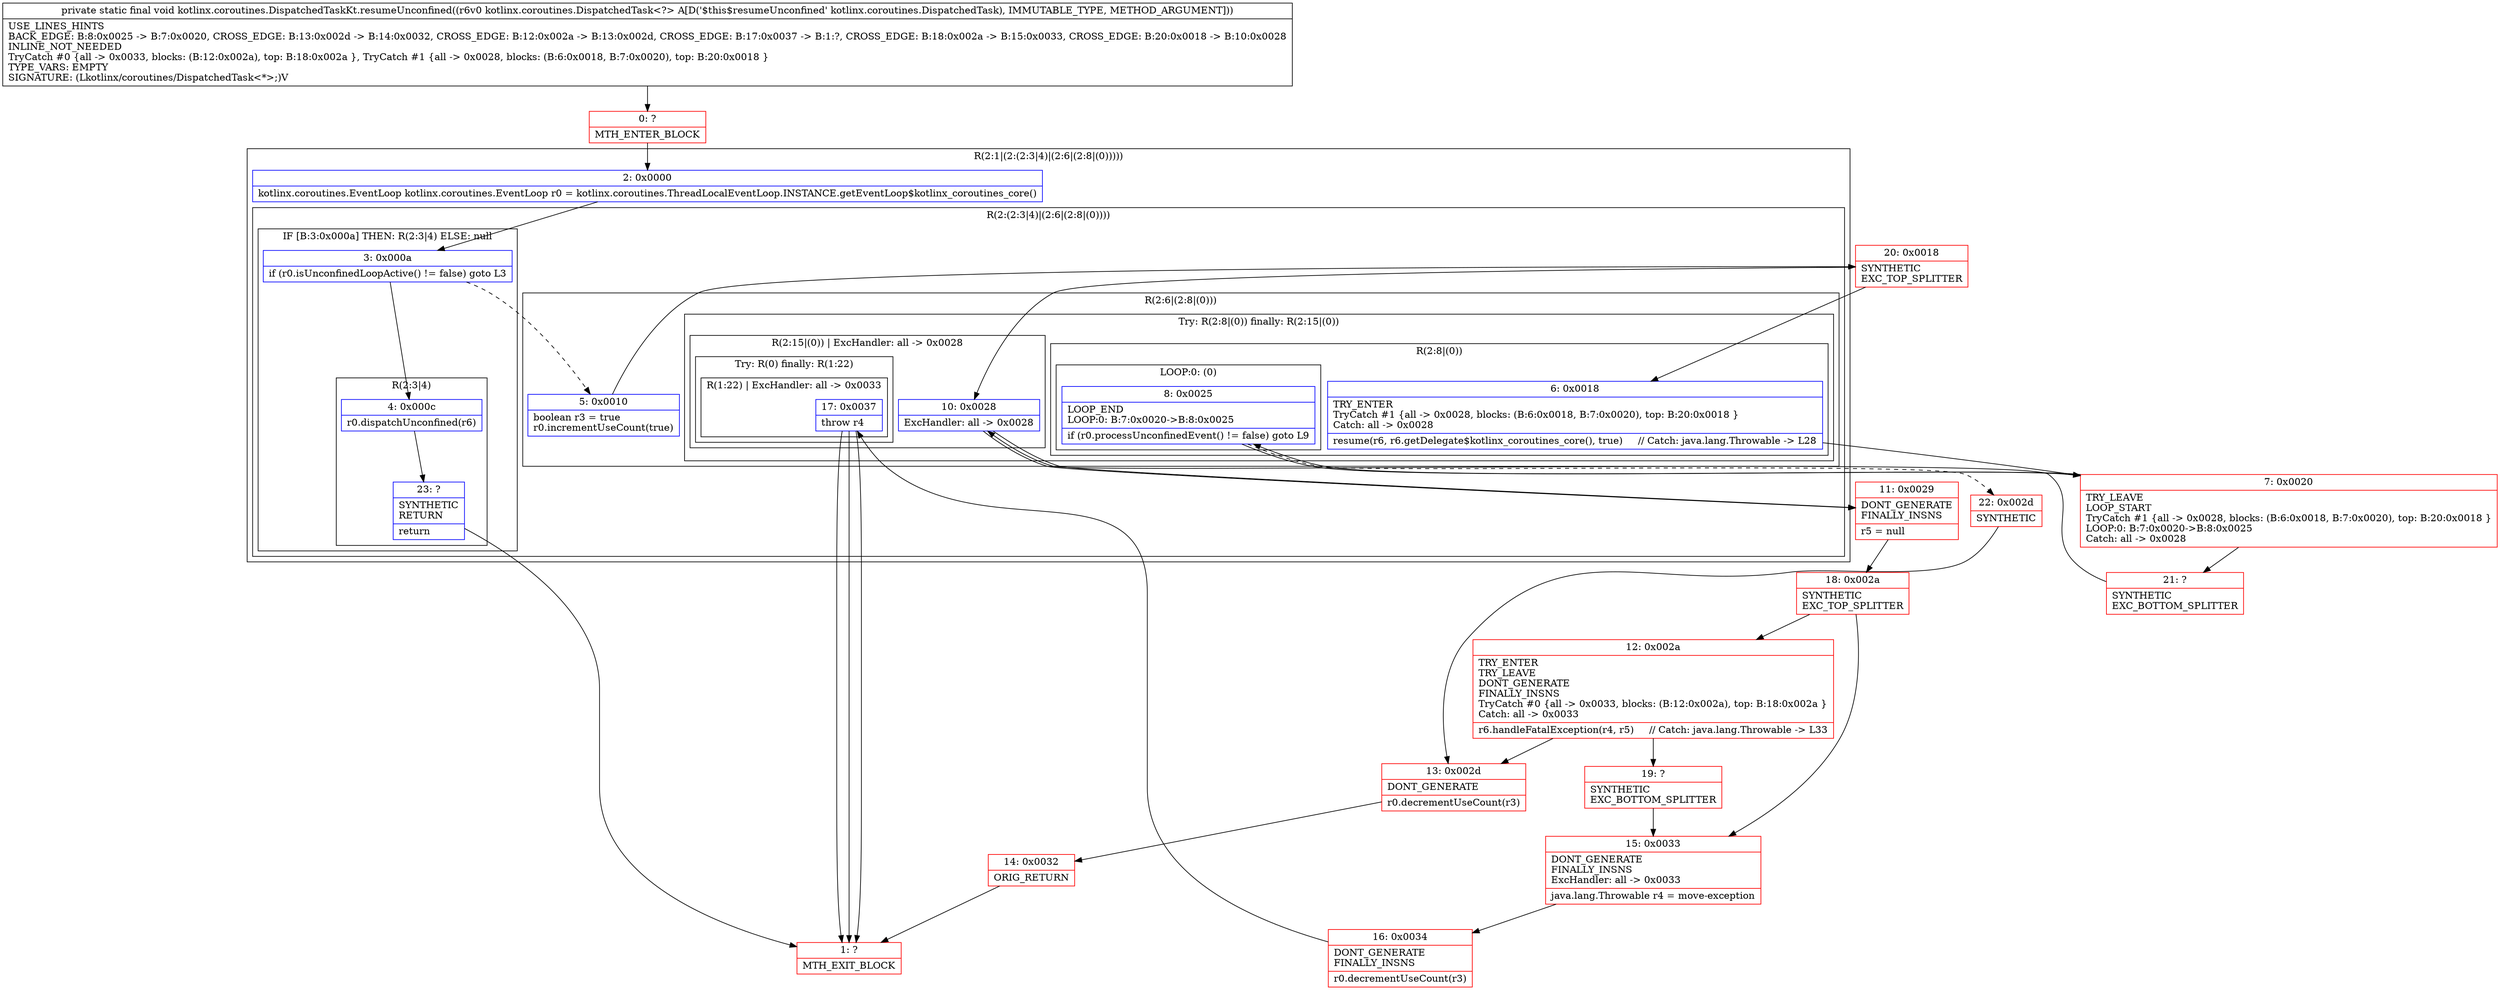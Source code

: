 digraph "CFG forkotlinx.coroutines.DispatchedTaskKt.resumeUnconfined(Lkotlinx\/coroutines\/DispatchedTask;)V" {
subgraph cluster_Region_2079082108 {
label = "R(2:1|(2:(2:3|4)|(2:6|(2:8|(0)))))";
node [shape=record,color=blue];
Node_2 [shape=record,label="{2\:\ 0x0000|kotlinx.coroutines.EventLoop kotlinx.coroutines.EventLoop r0 = kotlinx.coroutines.ThreadLocalEventLoop.INSTANCE.getEventLoop$kotlinx_coroutines_core()\l}"];
subgraph cluster_Region_1572663602 {
label = "R(2:(2:3|4)|(2:6|(2:8|(0))))";
node [shape=record,color=blue];
subgraph cluster_IfRegion_71717207 {
label = "IF [B:3:0x000a] THEN: R(2:3|4) ELSE: null";
node [shape=record,color=blue];
Node_3 [shape=record,label="{3\:\ 0x000a|if (r0.isUnconfinedLoopActive() != false) goto L3\l}"];
subgraph cluster_Region_943404134 {
label = "R(2:3|4)";
node [shape=record,color=blue];
Node_4 [shape=record,label="{4\:\ 0x000c|r0.dispatchUnconfined(r6)\l}"];
Node_23 [shape=record,label="{23\:\ ?|SYNTHETIC\lRETURN\l|return\l}"];
}
}
subgraph cluster_Region_1603013811 {
label = "R(2:6|(2:8|(0)))";
node [shape=record,color=blue];
Node_5 [shape=record,label="{5\:\ 0x0010|boolean r3 = true\lr0.incrementUseCount(true)\l}"];
subgraph cluster_TryCatchRegion_1713962034 {
label = "Try: R(2:8|(0)) finally: R(2:15|(0))";
node [shape=record,color=blue];
subgraph cluster_Region_2114560906 {
label = "R(2:8|(0))";
node [shape=record,color=blue];
Node_6 [shape=record,label="{6\:\ 0x0018|TRY_ENTER\lTryCatch #1 \{all \-\> 0x0028, blocks: (B:6:0x0018, B:7:0x0020), top: B:20:0x0018 \}\lCatch: all \-\> 0x0028\l|resume(r6, r6.getDelegate$kotlinx_coroutines_core(), true)     \/\/ Catch: java.lang.Throwable \-\> L28\l}"];
subgraph cluster_LoopRegion_1187675800 {
label = "LOOP:0: (0)";
node [shape=record,color=blue];
Node_8 [shape=record,label="{8\:\ 0x0025|LOOP_END\lLOOP:0: B:7:0x0020\-\>B:8:0x0025\l|if (r0.processUnconfinedEvent() != false) goto L9\l}"];
subgraph cluster_Region_527239680 {
label = "R(0)";
node [shape=record,color=blue];
}
}
}
subgraph cluster_Region_635588030 {
label = "R(2:15|(0)) | ExcHandler: all \-\> 0x0028\l";
node [shape=record,color=blue];
Node_10 [shape=record,label="{10\:\ 0x0028|ExcHandler: all \-\> 0x0028\l}"];
subgraph cluster_TryCatchRegion_67824732 {
label = "Try: R(0) finally: R(1:22)";
node [shape=record,color=blue];
subgraph cluster_Region_934021796 {
label = "R(0)";
node [shape=record,color=blue];
}
subgraph cluster_Region_1080437595 {
label = "R(1:22) | ExcHandler: all \-\> 0x0033\l";
node [shape=record,color=blue];
Node_17 [shape=record,label="{17\:\ 0x0037|throw r4\l}"];
}
}
}
}
}
}
}
subgraph cluster_Region_635588030 {
label = "R(2:15|(0)) | ExcHandler: all \-\> 0x0028\l";
node [shape=record,color=blue];
Node_10 [shape=record,label="{10\:\ 0x0028|ExcHandler: all \-\> 0x0028\l}"];
subgraph cluster_TryCatchRegion_67824732 {
label = "Try: R(0) finally: R(1:22)";
node [shape=record,color=blue];
subgraph cluster_Region_934021796 {
label = "R(0)";
node [shape=record,color=blue];
}
subgraph cluster_Region_1080437595 {
label = "R(1:22) | ExcHandler: all \-\> 0x0033\l";
node [shape=record,color=blue];
Node_17 [shape=record,label="{17\:\ 0x0037|throw r4\l}"];
}
}
}
subgraph cluster_Region_1080437595 {
label = "R(1:22) | ExcHandler: all \-\> 0x0033\l";
node [shape=record,color=blue];
Node_17 [shape=record,label="{17\:\ 0x0037|throw r4\l}"];
}
Node_0 [shape=record,color=red,label="{0\:\ ?|MTH_ENTER_BLOCK\l}"];
Node_1 [shape=record,color=red,label="{1\:\ ?|MTH_EXIT_BLOCK\l}"];
Node_20 [shape=record,color=red,label="{20\:\ 0x0018|SYNTHETIC\lEXC_TOP_SPLITTER\l}"];
Node_7 [shape=record,color=red,label="{7\:\ 0x0020|TRY_LEAVE\lLOOP_START\lTryCatch #1 \{all \-\> 0x0028, blocks: (B:6:0x0018, B:7:0x0020), top: B:20:0x0018 \}\lLOOP:0: B:7:0x0020\-\>B:8:0x0025\lCatch: all \-\> 0x0028\l}"];
Node_22 [shape=record,color=red,label="{22\:\ 0x002d|SYNTHETIC\l}"];
Node_13 [shape=record,color=red,label="{13\:\ 0x002d|DONT_GENERATE\l|r0.decrementUseCount(r3)\l}"];
Node_14 [shape=record,color=red,label="{14\:\ 0x0032|ORIG_RETURN\l}"];
Node_21 [shape=record,color=red,label="{21\:\ ?|SYNTHETIC\lEXC_BOTTOM_SPLITTER\l}"];
Node_11 [shape=record,color=red,label="{11\:\ 0x0029|DONT_GENERATE\lFINALLY_INSNS\l|r5 = null\l}"];
Node_18 [shape=record,color=red,label="{18\:\ 0x002a|SYNTHETIC\lEXC_TOP_SPLITTER\l}"];
Node_12 [shape=record,color=red,label="{12\:\ 0x002a|TRY_ENTER\lTRY_LEAVE\lDONT_GENERATE\lFINALLY_INSNS\lTryCatch #0 \{all \-\> 0x0033, blocks: (B:12:0x002a), top: B:18:0x002a \}\lCatch: all \-\> 0x0033\l|r6.handleFatalException(r4, r5)     \/\/ Catch: java.lang.Throwable \-\> L33\l}"];
Node_19 [shape=record,color=red,label="{19\:\ ?|SYNTHETIC\lEXC_BOTTOM_SPLITTER\l}"];
Node_15 [shape=record,color=red,label="{15\:\ 0x0033|DONT_GENERATE\lFINALLY_INSNS\lExcHandler: all \-\> 0x0033\l|java.lang.Throwable r4 = move\-exception\l}"];
Node_16 [shape=record,color=red,label="{16\:\ 0x0034|DONT_GENERATE\lFINALLY_INSNS\l|r0.decrementUseCount(r3)\l}"];
MethodNode[shape=record,label="{private static final void kotlinx.coroutines.DispatchedTaskKt.resumeUnconfined((r6v0 kotlinx.coroutines.DispatchedTask\<?\> A[D('$this$resumeUnconfined' kotlinx.coroutines.DispatchedTask), IMMUTABLE_TYPE, METHOD_ARGUMENT]))  | USE_LINES_HINTS\lBACK_EDGE: B:8:0x0025 \-\> B:7:0x0020, CROSS_EDGE: B:13:0x002d \-\> B:14:0x0032, CROSS_EDGE: B:12:0x002a \-\> B:13:0x002d, CROSS_EDGE: B:17:0x0037 \-\> B:1:?, CROSS_EDGE: B:18:0x002a \-\> B:15:0x0033, CROSS_EDGE: B:20:0x0018 \-\> B:10:0x0028\lINLINE_NOT_NEEDED\lTryCatch #0 \{all \-\> 0x0033, blocks: (B:12:0x002a), top: B:18:0x002a \}, TryCatch #1 \{all \-\> 0x0028, blocks: (B:6:0x0018, B:7:0x0020), top: B:20:0x0018 \}\lTYPE_VARS: EMPTY\lSIGNATURE: (Lkotlinx\/coroutines\/DispatchedTask\<*\>;)V\l}"];
MethodNode -> Node_0;Node_2 -> Node_3;
Node_3 -> Node_4;
Node_3 -> Node_5[style=dashed];
Node_4 -> Node_23;
Node_23 -> Node_1;
Node_5 -> Node_20;
Node_6 -> Node_7;
Node_8 -> Node_7;
Node_8 -> Node_22[style=dashed];
Node_10 -> Node_11;
Node_17 -> Node_1;
Node_10 -> Node_11;
Node_17 -> Node_1;
Node_17 -> Node_1;
Node_0 -> Node_2;
Node_20 -> Node_6;
Node_20 -> Node_10;
Node_7 -> Node_8;
Node_7 -> Node_21;
Node_22 -> Node_13;
Node_13 -> Node_14;
Node_14 -> Node_1;
Node_21 -> Node_10;
Node_11 -> Node_18;
Node_18 -> Node_12;
Node_18 -> Node_15;
Node_12 -> Node_13;
Node_12 -> Node_19;
Node_19 -> Node_15;
Node_15 -> Node_16;
Node_16 -> Node_17;
}

